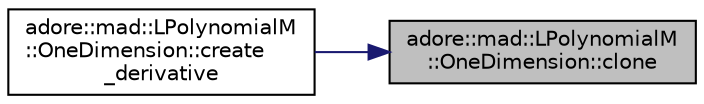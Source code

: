 digraph "adore::mad::LPolynomialM::OneDimension::clone"
{
 // LATEX_PDF_SIZE
  edge [fontname="Helvetica",fontsize="10",labelfontname="Helvetica",labelfontsize="10"];
  node [fontname="Helvetica",fontsize="10",shape=record];
  rankdir="RL";
  Node1 [label="adore::mad::LPolynomialM\l::OneDimension::clone",height=0.2,width=0.4,color="black", fillcolor="grey75", style="filled", fontcolor="black",tooltip=" "];
  Node1 -> Node2 [dir="back",color="midnightblue",fontsize="10",style="solid",fontname="Helvetica"];
  Node2 [label="adore::mad::LPolynomialM\l::OneDimension::create\l_derivative",height=0.2,width=0.4,color="black", fillcolor="white", style="filled",URL="$classadore_1_1mad_1_1LPolynomialM_1_1OneDimension.html#ae54bfa78e81070a788a6e3c925eab6d5",tooltip=" "];
}
